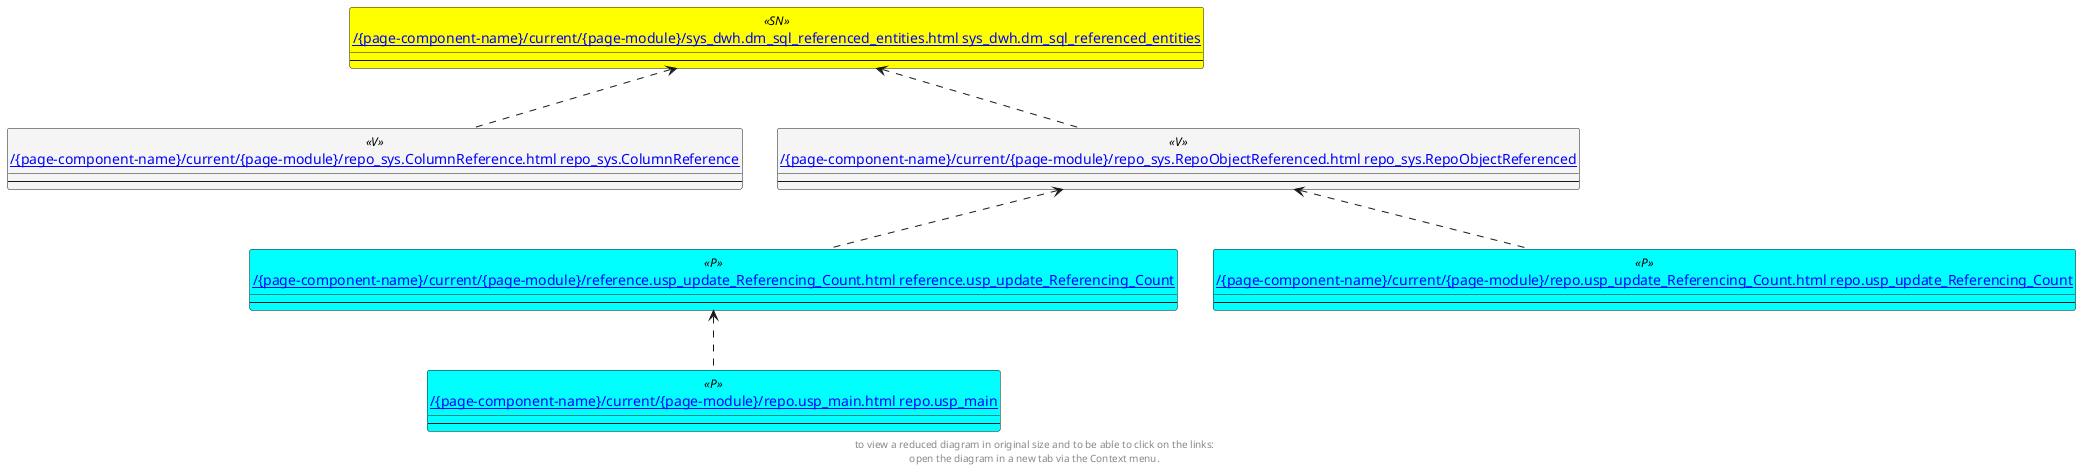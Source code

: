 @startuml
'Left to right direction
top to bottom direction
hide circle
'avoide "." issues:
set namespaceSeparator none


skinparam class {
  BackgroundColor White
  BackgroundColor<<FN>> Yellow
  BackgroundColor<<FS>> Yellow
  BackgroundColor<<FT>> LightGray
  BackgroundColor<<IF>> Yellow
  BackgroundColor<<IS>> Yellow
  BackgroundColor<<P>> Aqua
  BackgroundColor<<PC>> Aqua
  BackgroundColor<<SN>> Yellow
  BackgroundColor<<SO>> SlateBlue
  BackgroundColor<<TF>> LightGray
  BackgroundColor<<TR>> Tomato
  BackgroundColor<<U>> White
  BackgroundColor<<V>> WhiteSmoke
  BackgroundColor<<X>> Aqua
}


entity "[[{site-url}/{page-component-name}/current/{page-module}/reference.usp_update_Referencing_Count.html reference.usp_update_Referencing_Count]]" as reference.usp_update_Referencing_Count << P >> {
  --
}

entity "[[{site-url}/{page-component-name}/current/{page-module}/repo.usp_main.html repo.usp_main]]" as repo.usp_main << P >> {
  --
}

entity "[[{site-url}/{page-component-name}/current/{page-module}/repo.usp_update_Referencing_Count.html repo.usp_update_Referencing_Count]]" as repo.usp_update_Referencing_Count << P >> {
  --
}

entity "[[{site-url}/{page-component-name}/current/{page-module}/repo_sys.ColumnReference.html repo_sys.ColumnReference]]" as repo_sys.ColumnReference << V >> {
  --
}

entity "[[{site-url}/{page-component-name}/current/{page-module}/repo_sys.RepoObjectReferenced.html repo_sys.RepoObjectReferenced]]" as repo_sys.RepoObjectReferenced << V >> {
  --
}

entity "[[{site-url}/{page-component-name}/current/{page-module}/sys_dwh.dm_sql_referenced_entities.html sys_dwh.dm_sql_referenced_entities]]" as sys_dwh.dm_sql_referenced_entities << SN >> {
  --
}

reference.usp_update_Referencing_Count <.. repo.usp_main
repo_sys.RepoObjectReferenced <.. reference.usp_update_Referencing_Count
repo_sys.RepoObjectReferenced <.. repo.usp_update_Referencing_Count
sys_dwh.dm_sql_referenced_entities <.. repo_sys.RepoObjectReferenced
sys_dwh.dm_sql_referenced_entities <.. repo_sys.ColumnReference
footer
to view a reduced diagram in original size and to be able to click on the links:
open the diagram in a new tab via the Context menu.
end footer

@enduml

